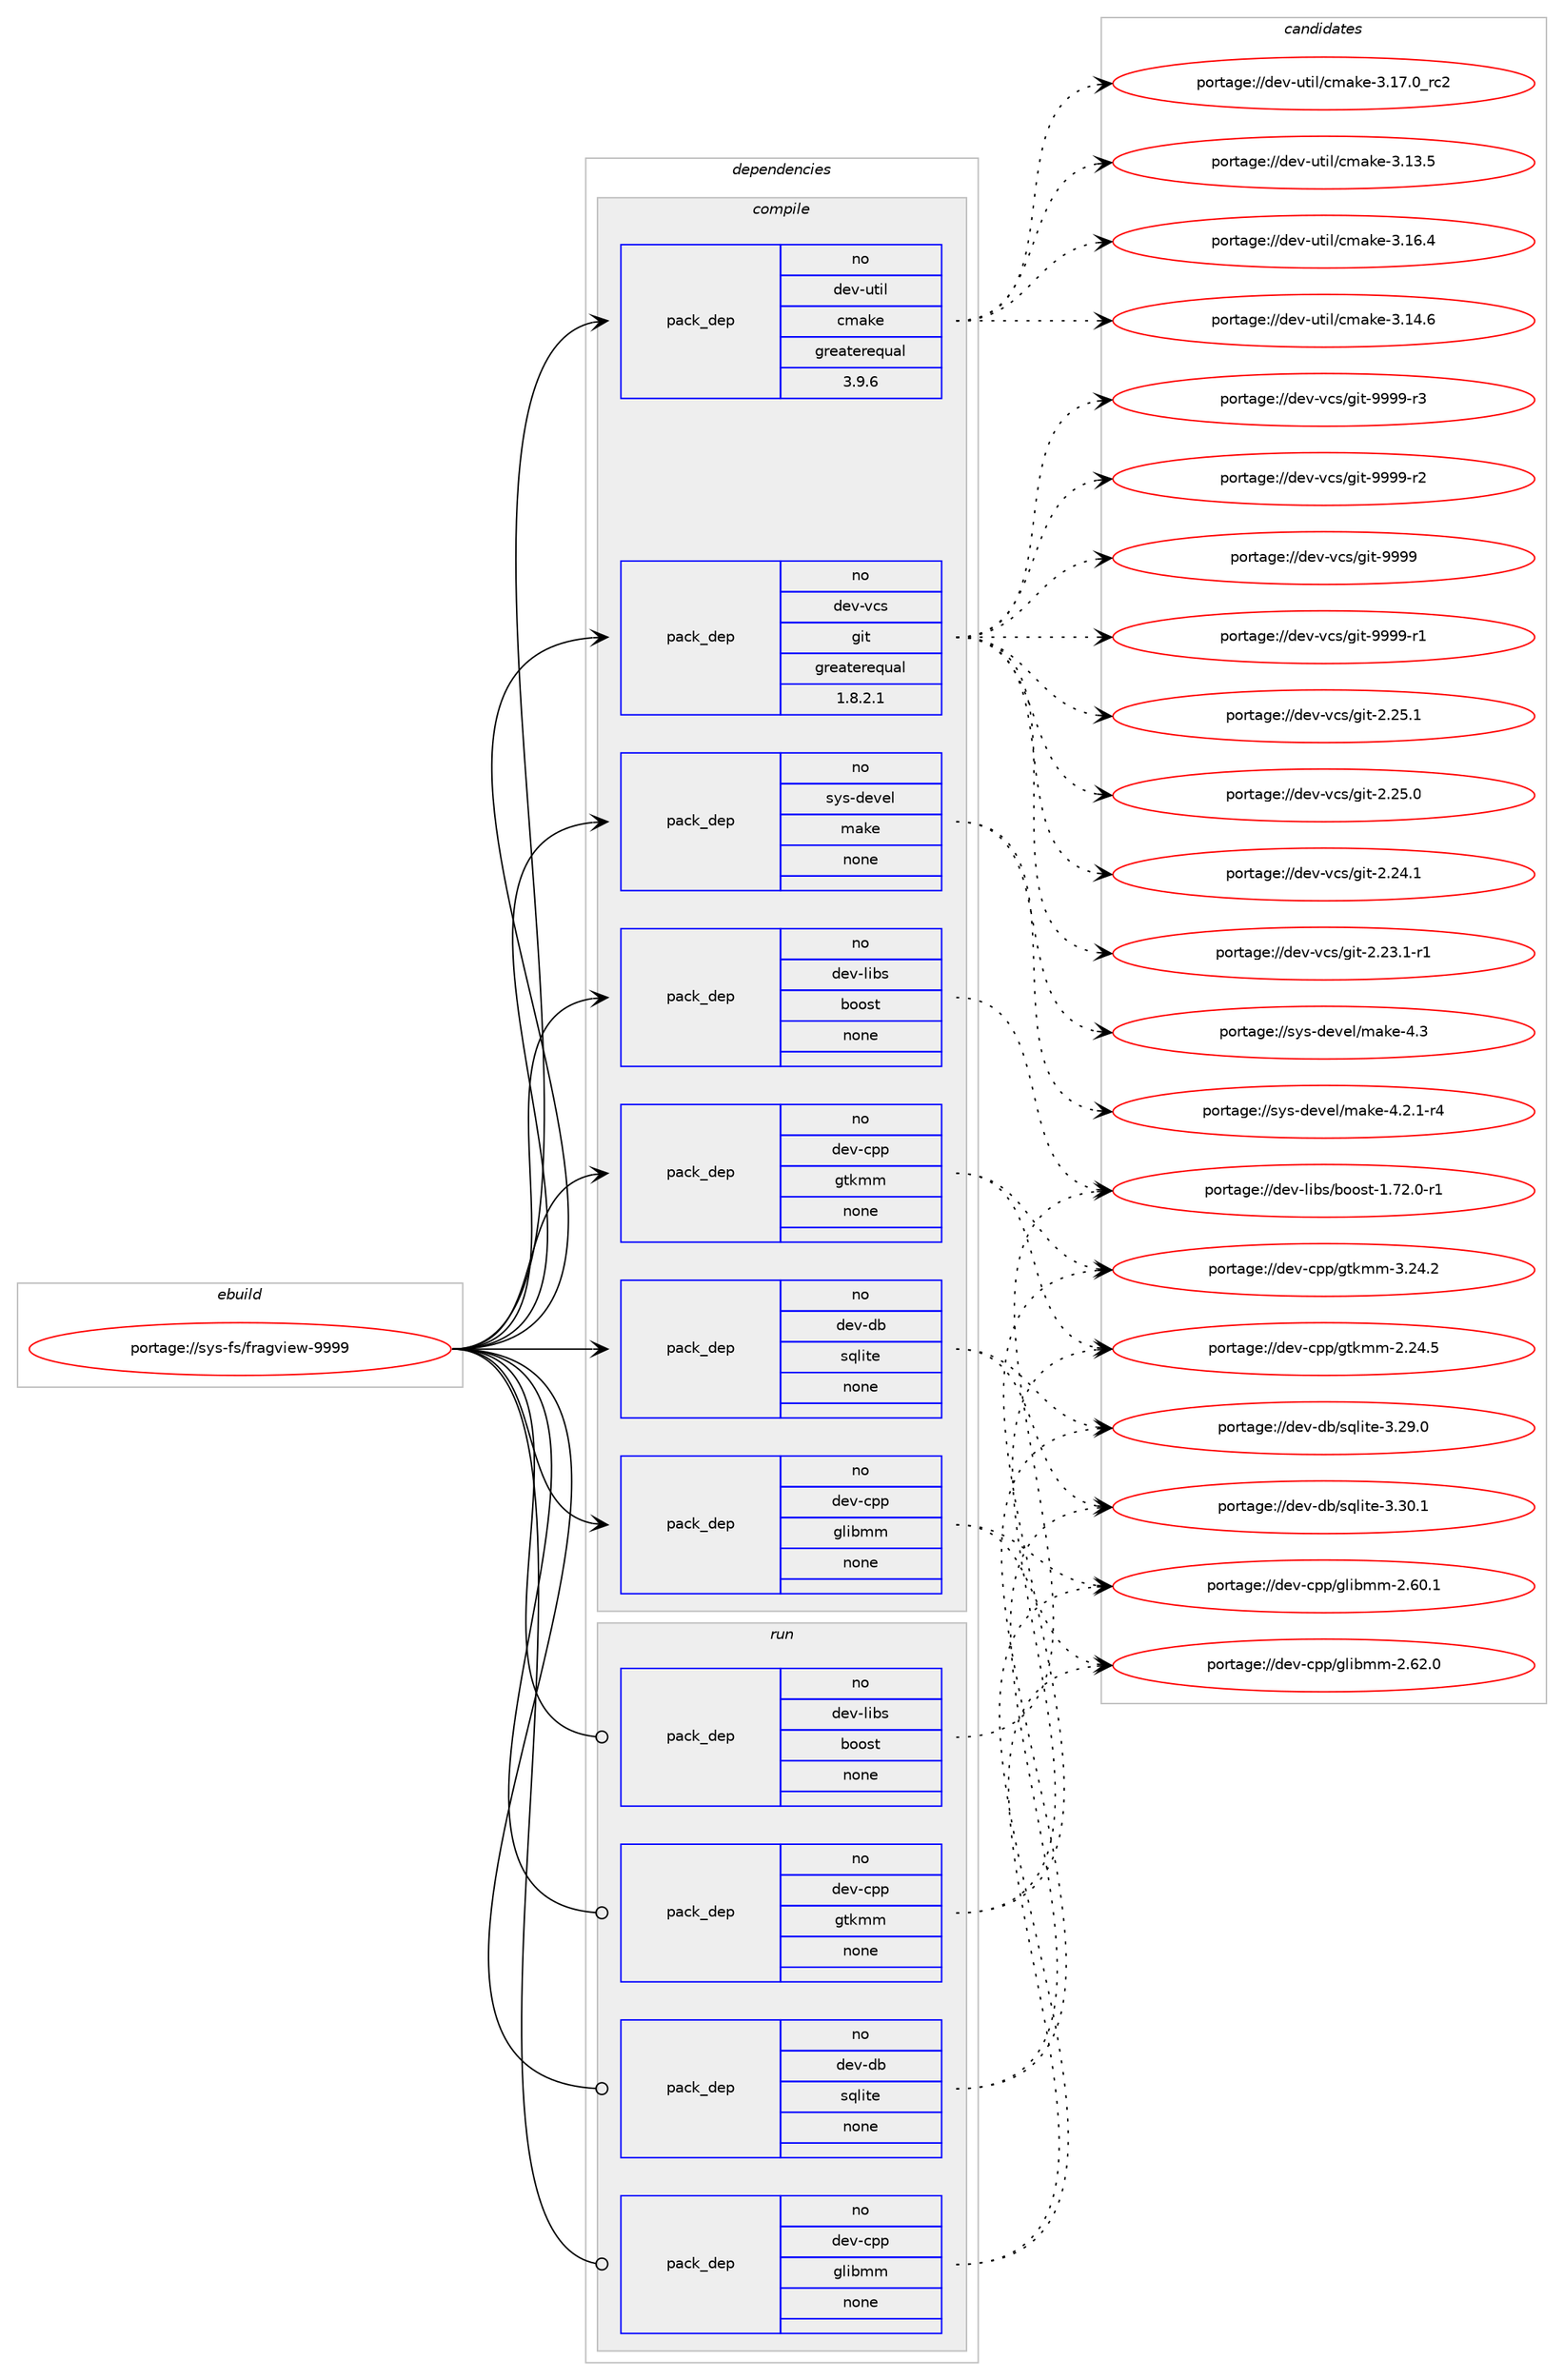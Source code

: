 digraph prolog {

# *************
# Graph options
# *************

newrank=true;
concentrate=true;
compound=true;
graph [rankdir=LR,fontname=Helvetica,fontsize=10,ranksep=1.5];#, ranksep=2.5, nodesep=0.2];
edge  [arrowhead=vee];
node  [fontname=Helvetica,fontsize=10];

# **********
# The ebuild
# **********

subgraph cluster_leftcol {
color=gray;
rank=same;
label=<<i>ebuild</i>>;
id [label="portage://sys-fs/fragview-9999", color=red, width=4, href="../sys-fs/fragview-9999.svg"];
}

# ****************
# The dependencies
# ****************

subgraph cluster_midcol {
color=gray;
label=<<i>dependencies</i>>;
subgraph cluster_compile {
fillcolor="#eeeeee";
style=filled;
label=<<i>compile</i>>;
subgraph pack23344 {
dependency29586 [label=<<TABLE BORDER="0" CELLBORDER="1" CELLSPACING="0" CELLPADDING="4" WIDTH="220"><TR><TD ROWSPAN="6" CELLPADDING="30">pack_dep</TD></TR><TR><TD WIDTH="110">no</TD></TR><TR><TD>dev-cpp</TD></TR><TR><TD>glibmm</TD></TR><TR><TD>none</TD></TR><TR><TD></TD></TR></TABLE>>, shape=none, color=blue];
}
id:e -> dependency29586:w [weight=20,style="solid",arrowhead="vee"];
subgraph pack23345 {
dependency29587 [label=<<TABLE BORDER="0" CELLBORDER="1" CELLSPACING="0" CELLPADDING="4" WIDTH="220"><TR><TD ROWSPAN="6" CELLPADDING="30">pack_dep</TD></TR><TR><TD WIDTH="110">no</TD></TR><TR><TD>dev-cpp</TD></TR><TR><TD>gtkmm</TD></TR><TR><TD>none</TD></TR><TR><TD></TD></TR></TABLE>>, shape=none, color=blue];
}
id:e -> dependency29587:w [weight=20,style="solid",arrowhead="vee"];
subgraph pack23346 {
dependency29588 [label=<<TABLE BORDER="0" CELLBORDER="1" CELLSPACING="0" CELLPADDING="4" WIDTH="220"><TR><TD ROWSPAN="6" CELLPADDING="30">pack_dep</TD></TR><TR><TD WIDTH="110">no</TD></TR><TR><TD>dev-db</TD></TR><TR><TD>sqlite</TD></TR><TR><TD>none</TD></TR><TR><TD></TD></TR></TABLE>>, shape=none, color=blue];
}
id:e -> dependency29588:w [weight=20,style="solid",arrowhead="vee"];
subgraph pack23347 {
dependency29589 [label=<<TABLE BORDER="0" CELLBORDER="1" CELLSPACING="0" CELLPADDING="4" WIDTH="220"><TR><TD ROWSPAN="6" CELLPADDING="30">pack_dep</TD></TR><TR><TD WIDTH="110">no</TD></TR><TR><TD>dev-libs</TD></TR><TR><TD>boost</TD></TR><TR><TD>none</TD></TR><TR><TD></TD></TR></TABLE>>, shape=none, color=blue];
}
id:e -> dependency29589:w [weight=20,style="solid",arrowhead="vee"];
subgraph pack23348 {
dependency29590 [label=<<TABLE BORDER="0" CELLBORDER="1" CELLSPACING="0" CELLPADDING="4" WIDTH="220"><TR><TD ROWSPAN="6" CELLPADDING="30">pack_dep</TD></TR><TR><TD WIDTH="110">no</TD></TR><TR><TD>dev-util</TD></TR><TR><TD>cmake</TD></TR><TR><TD>greaterequal</TD></TR><TR><TD>3.9.6</TD></TR></TABLE>>, shape=none, color=blue];
}
id:e -> dependency29590:w [weight=20,style="solid",arrowhead="vee"];
subgraph pack23349 {
dependency29591 [label=<<TABLE BORDER="0" CELLBORDER="1" CELLSPACING="0" CELLPADDING="4" WIDTH="220"><TR><TD ROWSPAN="6" CELLPADDING="30">pack_dep</TD></TR><TR><TD WIDTH="110">no</TD></TR><TR><TD>dev-vcs</TD></TR><TR><TD>git</TD></TR><TR><TD>greaterequal</TD></TR><TR><TD>1.8.2.1</TD></TR></TABLE>>, shape=none, color=blue];
}
id:e -> dependency29591:w [weight=20,style="solid",arrowhead="vee"];
subgraph pack23350 {
dependency29592 [label=<<TABLE BORDER="0" CELLBORDER="1" CELLSPACING="0" CELLPADDING="4" WIDTH="220"><TR><TD ROWSPAN="6" CELLPADDING="30">pack_dep</TD></TR><TR><TD WIDTH="110">no</TD></TR><TR><TD>sys-devel</TD></TR><TR><TD>make</TD></TR><TR><TD>none</TD></TR><TR><TD></TD></TR></TABLE>>, shape=none, color=blue];
}
id:e -> dependency29592:w [weight=20,style="solid",arrowhead="vee"];
}
subgraph cluster_compileandrun {
fillcolor="#eeeeee";
style=filled;
label=<<i>compile and run</i>>;
}
subgraph cluster_run {
fillcolor="#eeeeee";
style=filled;
label=<<i>run</i>>;
subgraph pack23351 {
dependency29593 [label=<<TABLE BORDER="0" CELLBORDER="1" CELLSPACING="0" CELLPADDING="4" WIDTH="220"><TR><TD ROWSPAN="6" CELLPADDING="30">pack_dep</TD></TR><TR><TD WIDTH="110">no</TD></TR><TR><TD>dev-cpp</TD></TR><TR><TD>glibmm</TD></TR><TR><TD>none</TD></TR><TR><TD></TD></TR></TABLE>>, shape=none, color=blue];
}
id:e -> dependency29593:w [weight=20,style="solid",arrowhead="odot"];
subgraph pack23352 {
dependency29594 [label=<<TABLE BORDER="0" CELLBORDER="1" CELLSPACING="0" CELLPADDING="4" WIDTH="220"><TR><TD ROWSPAN="6" CELLPADDING="30">pack_dep</TD></TR><TR><TD WIDTH="110">no</TD></TR><TR><TD>dev-cpp</TD></TR><TR><TD>gtkmm</TD></TR><TR><TD>none</TD></TR><TR><TD></TD></TR></TABLE>>, shape=none, color=blue];
}
id:e -> dependency29594:w [weight=20,style="solid",arrowhead="odot"];
subgraph pack23353 {
dependency29595 [label=<<TABLE BORDER="0" CELLBORDER="1" CELLSPACING="0" CELLPADDING="4" WIDTH="220"><TR><TD ROWSPAN="6" CELLPADDING="30">pack_dep</TD></TR><TR><TD WIDTH="110">no</TD></TR><TR><TD>dev-db</TD></TR><TR><TD>sqlite</TD></TR><TR><TD>none</TD></TR><TR><TD></TD></TR></TABLE>>, shape=none, color=blue];
}
id:e -> dependency29595:w [weight=20,style="solid",arrowhead="odot"];
subgraph pack23354 {
dependency29596 [label=<<TABLE BORDER="0" CELLBORDER="1" CELLSPACING="0" CELLPADDING="4" WIDTH="220"><TR><TD ROWSPAN="6" CELLPADDING="30">pack_dep</TD></TR><TR><TD WIDTH="110">no</TD></TR><TR><TD>dev-libs</TD></TR><TR><TD>boost</TD></TR><TR><TD>none</TD></TR><TR><TD></TD></TR></TABLE>>, shape=none, color=blue];
}
id:e -> dependency29596:w [weight=20,style="solid",arrowhead="odot"];
}
}

# **************
# The candidates
# **************

subgraph cluster_choices {
rank=same;
color=gray;
label=<<i>candidates</i>>;

subgraph choice23344 {
color=black;
nodesep=1;
choice1001011184599112112471031081059810910945504654504648 [label="portage://dev-cpp/glibmm-2.62.0", color=red, width=4,href="../dev-cpp/glibmm-2.62.0.svg"];
choice1001011184599112112471031081059810910945504654484649 [label="portage://dev-cpp/glibmm-2.60.1", color=red, width=4,href="../dev-cpp/glibmm-2.60.1.svg"];
dependency29586:e -> choice1001011184599112112471031081059810910945504654504648:w [style=dotted,weight="100"];
dependency29586:e -> choice1001011184599112112471031081059810910945504654484649:w [style=dotted,weight="100"];
}
subgraph choice23345 {
color=black;
nodesep=1;
choice10010111845991121124710311610710910945514650524650 [label="portage://dev-cpp/gtkmm-3.24.2", color=red, width=4,href="../dev-cpp/gtkmm-3.24.2.svg"];
choice10010111845991121124710311610710910945504650524653 [label="portage://dev-cpp/gtkmm-2.24.5", color=red, width=4,href="../dev-cpp/gtkmm-2.24.5.svg"];
dependency29587:e -> choice10010111845991121124710311610710910945514650524650:w [style=dotted,weight="100"];
dependency29587:e -> choice10010111845991121124710311610710910945504650524653:w [style=dotted,weight="100"];
}
subgraph choice23346 {
color=black;
nodesep=1;
choice10010111845100984711511310810511610145514651484649 [label="portage://dev-db/sqlite-3.30.1", color=red, width=4,href="../dev-db/sqlite-3.30.1.svg"];
choice10010111845100984711511310810511610145514650574648 [label="portage://dev-db/sqlite-3.29.0", color=red, width=4,href="../dev-db/sqlite-3.29.0.svg"];
dependency29588:e -> choice10010111845100984711511310810511610145514651484649:w [style=dotted,weight="100"];
dependency29588:e -> choice10010111845100984711511310810511610145514650574648:w [style=dotted,weight="100"];
}
subgraph choice23347 {
color=black;
nodesep=1;
choice10010111845108105981154798111111115116454946555046484511449 [label="portage://dev-libs/boost-1.72.0-r1", color=red, width=4,href="../dev-libs/boost-1.72.0-r1.svg"];
dependency29589:e -> choice10010111845108105981154798111111115116454946555046484511449:w [style=dotted,weight="100"];
}
subgraph choice23348 {
color=black;
nodesep=1;
choice1001011184511711610510847991099710710145514649554648951149950 [label="portage://dev-util/cmake-3.17.0_rc2", color=red, width=4,href="../dev-util/cmake-3.17.0_rc2.svg"];
choice1001011184511711610510847991099710710145514649544652 [label="portage://dev-util/cmake-3.16.4", color=red, width=4,href="../dev-util/cmake-3.16.4.svg"];
choice1001011184511711610510847991099710710145514649524654 [label="portage://dev-util/cmake-3.14.6", color=red, width=4,href="../dev-util/cmake-3.14.6.svg"];
choice1001011184511711610510847991099710710145514649514653 [label="portage://dev-util/cmake-3.13.5", color=red, width=4,href="../dev-util/cmake-3.13.5.svg"];
dependency29590:e -> choice1001011184511711610510847991099710710145514649554648951149950:w [style=dotted,weight="100"];
dependency29590:e -> choice1001011184511711610510847991099710710145514649544652:w [style=dotted,weight="100"];
dependency29590:e -> choice1001011184511711610510847991099710710145514649524654:w [style=dotted,weight="100"];
dependency29590:e -> choice1001011184511711610510847991099710710145514649514653:w [style=dotted,weight="100"];
}
subgraph choice23349 {
color=black;
nodesep=1;
choice10010111845118991154710310511645575757574511451 [label="portage://dev-vcs/git-9999-r3", color=red, width=4,href="../dev-vcs/git-9999-r3.svg"];
choice10010111845118991154710310511645575757574511450 [label="portage://dev-vcs/git-9999-r2", color=red, width=4,href="../dev-vcs/git-9999-r2.svg"];
choice10010111845118991154710310511645575757574511449 [label="portage://dev-vcs/git-9999-r1", color=red, width=4,href="../dev-vcs/git-9999-r1.svg"];
choice1001011184511899115471031051164557575757 [label="portage://dev-vcs/git-9999", color=red, width=4,href="../dev-vcs/git-9999.svg"];
choice10010111845118991154710310511645504650534649 [label="portage://dev-vcs/git-2.25.1", color=red, width=4,href="../dev-vcs/git-2.25.1.svg"];
choice10010111845118991154710310511645504650534648 [label="portage://dev-vcs/git-2.25.0", color=red, width=4,href="../dev-vcs/git-2.25.0.svg"];
choice10010111845118991154710310511645504650524649 [label="portage://dev-vcs/git-2.24.1", color=red, width=4,href="../dev-vcs/git-2.24.1.svg"];
choice100101118451189911547103105116455046505146494511449 [label="portage://dev-vcs/git-2.23.1-r1", color=red, width=4,href="../dev-vcs/git-2.23.1-r1.svg"];
dependency29591:e -> choice10010111845118991154710310511645575757574511451:w [style=dotted,weight="100"];
dependency29591:e -> choice10010111845118991154710310511645575757574511450:w [style=dotted,weight="100"];
dependency29591:e -> choice10010111845118991154710310511645575757574511449:w [style=dotted,weight="100"];
dependency29591:e -> choice1001011184511899115471031051164557575757:w [style=dotted,weight="100"];
dependency29591:e -> choice10010111845118991154710310511645504650534649:w [style=dotted,weight="100"];
dependency29591:e -> choice10010111845118991154710310511645504650534648:w [style=dotted,weight="100"];
dependency29591:e -> choice10010111845118991154710310511645504650524649:w [style=dotted,weight="100"];
dependency29591:e -> choice100101118451189911547103105116455046505146494511449:w [style=dotted,weight="100"];
}
subgraph choice23350 {
color=black;
nodesep=1;
choice11512111545100101118101108471099710710145524651 [label="portage://sys-devel/make-4.3", color=red, width=4,href="../sys-devel/make-4.3.svg"];
choice1151211154510010111810110847109971071014552465046494511452 [label="portage://sys-devel/make-4.2.1-r4", color=red, width=4,href="../sys-devel/make-4.2.1-r4.svg"];
dependency29592:e -> choice11512111545100101118101108471099710710145524651:w [style=dotted,weight="100"];
dependency29592:e -> choice1151211154510010111810110847109971071014552465046494511452:w [style=dotted,weight="100"];
}
subgraph choice23351 {
color=black;
nodesep=1;
choice1001011184599112112471031081059810910945504654504648 [label="portage://dev-cpp/glibmm-2.62.0", color=red, width=4,href="../dev-cpp/glibmm-2.62.0.svg"];
choice1001011184599112112471031081059810910945504654484649 [label="portage://dev-cpp/glibmm-2.60.1", color=red, width=4,href="../dev-cpp/glibmm-2.60.1.svg"];
dependency29593:e -> choice1001011184599112112471031081059810910945504654504648:w [style=dotted,weight="100"];
dependency29593:e -> choice1001011184599112112471031081059810910945504654484649:w [style=dotted,weight="100"];
}
subgraph choice23352 {
color=black;
nodesep=1;
choice10010111845991121124710311610710910945514650524650 [label="portage://dev-cpp/gtkmm-3.24.2", color=red, width=4,href="../dev-cpp/gtkmm-3.24.2.svg"];
choice10010111845991121124710311610710910945504650524653 [label="portage://dev-cpp/gtkmm-2.24.5", color=red, width=4,href="../dev-cpp/gtkmm-2.24.5.svg"];
dependency29594:e -> choice10010111845991121124710311610710910945514650524650:w [style=dotted,weight="100"];
dependency29594:e -> choice10010111845991121124710311610710910945504650524653:w [style=dotted,weight="100"];
}
subgraph choice23353 {
color=black;
nodesep=1;
choice10010111845100984711511310810511610145514651484649 [label="portage://dev-db/sqlite-3.30.1", color=red, width=4,href="../dev-db/sqlite-3.30.1.svg"];
choice10010111845100984711511310810511610145514650574648 [label="portage://dev-db/sqlite-3.29.0", color=red, width=4,href="../dev-db/sqlite-3.29.0.svg"];
dependency29595:e -> choice10010111845100984711511310810511610145514651484649:w [style=dotted,weight="100"];
dependency29595:e -> choice10010111845100984711511310810511610145514650574648:w [style=dotted,weight="100"];
}
subgraph choice23354 {
color=black;
nodesep=1;
choice10010111845108105981154798111111115116454946555046484511449 [label="portage://dev-libs/boost-1.72.0-r1", color=red, width=4,href="../dev-libs/boost-1.72.0-r1.svg"];
dependency29596:e -> choice10010111845108105981154798111111115116454946555046484511449:w [style=dotted,weight="100"];
}
}

}
